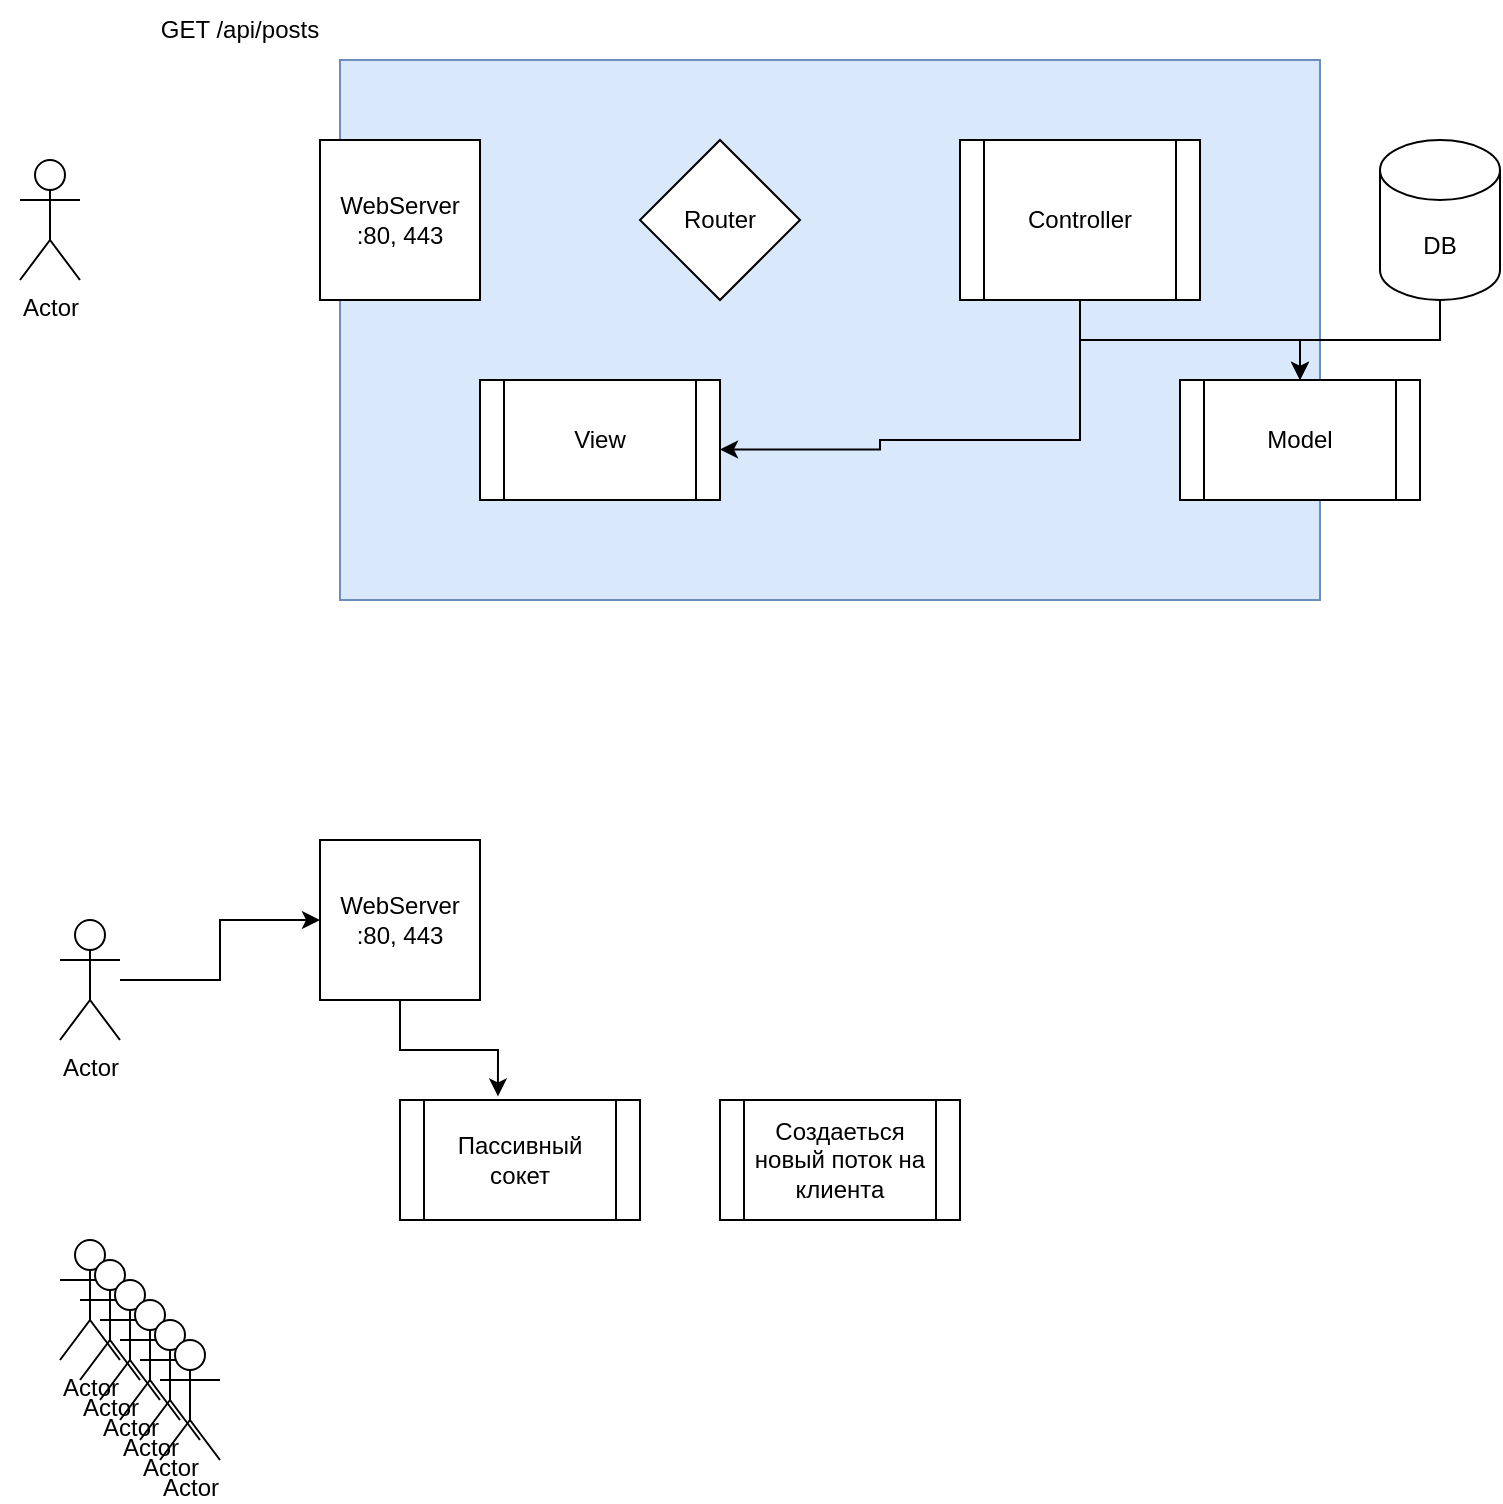 <mxfile version="23.1.5" type="device" pages="2">
  <diagram name="Сторінка-1" id="DOFDPzslyzHYLmJGZmvU">
    <mxGraphModel dx="1317" dy="996" grid="1" gridSize="10" guides="1" tooltips="1" connect="1" arrows="1" fold="1" page="1" pageScale="1" pageWidth="827" pageHeight="1169" math="0" shadow="0">
      <root>
        <mxCell id="0" />
        <mxCell id="1" parent="0" />
        <mxCell id="lm1g6_Pxg1BL7wAYzZy2-13" value="" style="rounded=0;whiteSpace=wrap;html=1;fillColor=#dae8fc;strokeColor=#6c8ebf;" parent="1" vertex="1">
          <mxGeometry x="210" y="240" width="490" height="270" as="geometry" />
        </mxCell>
        <mxCell id="lm1g6_Pxg1BL7wAYzZy2-1" value="Actor" style="shape=umlActor;verticalLabelPosition=bottom;verticalAlign=top;html=1;outlineConnect=0;" parent="1" vertex="1">
          <mxGeometry x="50" y="290" width="30" height="60" as="geometry" />
        </mxCell>
        <mxCell id="lm1g6_Pxg1BL7wAYzZy2-3" value="WebServer&lt;br&gt;:80, 443" style="whiteSpace=wrap;html=1;aspect=fixed;" parent="1" vertex="1">
          <mxGeometry x="200" y="280" width="80" height="80" as="geometry" />
        </mxCell>
        <mxCell id="lm1g6_Pxg1BL7wAYzZy2-4" value="Router" style="rhombus;whiteSpace=wrap;html=1;" parent="1" vertex="1">
          <mxGeometry x="360" y="280" width="80" height="80" as="geometry" />
        </mxCell>
        <mxCell id="lm1g6_Pxg1BL7wAYzZy2-5" value="GET /api/posts" style="text;html=1;align=center;verticalAlign=middle;whiteSpace=wrap;rounded=0;" parent="1" vertex="1">
          <mxGeometry x="40" y="210" width="240" height="30" as="geometry" />
        </mxCell>
        <mxCell id="lm1g6_Pxg1BL7wAYzZy2-9" style="edgeStyle=orthogonalEdgeStyle;rounded=0;orthogonalLoop=1;jettySize=auto;html=1;" parent="1" source="lm1g6_Pxg1BL7wAYzZy2-6" target="lm1g6_Pxg1BL7wAYzZy2-8" edge="1">
          <mxGeometry relative="1" as="geometry" />
        </mxCell>
        <mxCell id="lm1g6_Pxg1BL7wAYzZy2-6" value="Controller" style="shape=process;whiteSpace=wrap;html=1;backgroundOutline=1;" parent="1" vertex="1">
          <mxGeometry x="520" y="280" width="120" height="80" as="geometry" />
        </mxCell>
        <mxCell id="lm1g6_Pxg1BL7wAYzZy2-10" style="edgeStyle=orthogonalEdgeStyle;rounded=0;orthogonalLoop=1;jettySize=auto;html=1;" parent="1" source="lm1g6_Pxg1BL7wAYzZy2-7" target="lm1g6_Pxg1BL7wAYzZy2-8" edge="1">
          <mxGeometry relative="1" as="geometry" />
        </mxCell>
        <mxCell id="lm1g6_Pxg1BL7wAYzZy2-7" value="DB" style="shape=cylinder3;whiteSpace=wrap;html=1;boundedLbl=1;backgroundOutline=1;size=15;" parent="1" vertex="1">
          <mxGeometry x="730" y="280" width="60" height="80" as="geometry" />
        </mxCell>
        <mxCell id="lm1g6_Pxg1BL7wAYzZy2-8" value="Model" style="shape=process;whiteSpace=wrap;html=1;backgroundOutline=1;" parent="1" vertex="1">
          <mxGeometry x="630" y="400" width="120" height="60" as="geometry" />
        </mxCell>
        <mxCell id="lm1g6_Pxg1BL7wAYzZy2-11" value="View" style="shape=process;whiteSpace=wrap;html=1;backgroundOutline=1;" parent="1" vertex="1">
          <mxGeometry x="280" y="400" width="120" height="60" as="geometry" />
        </mxCell>
        <mxCell id="lm1g6_Pxg1BL7wAYzZy2-12" style="edgeStyle=orthogonalEdgeStyle;rounded=0;orthogonalLoop=1;jettySize=auto;html=1;entryX=1;entryY=0.579;entryDx=0;entryDy=0;entryPerimeter=0;" parent="1" source="lm1g6_Pxg1BL7wAYzZy2-6" target="lm1g6_Pxg1BL7wAYzZy2-11" edge="1">
          <mxGeometry relative="1" as="geometry">
            <Array as="points">
              <mxPoint x="580" y="430" />
              <mxPoint x="480" y="430" />
              <mxPoint x="480" y="435" />
            </Array>
          </mxGeometry>
        </mxCell>
        <mxCell id="lm1g6_Pxg1BL7wAYzZy2-16" style="edgeStyle=orthogonalEdgeStyle;rounded=0;orthogonalLoop=1;jettySize=auto;html=1;entryX=0;entryY=0.5;entryDx=0;entryDy=0;" parent="1" source="lm1g6_Pxg1BL7wAYzZy2-14" target="lm1g6_Pxg1BL7wAYzZy2-15" edge="1">
          <mxGeometry relative="1" as="geometry" />
        </mxCell>
        <mxCell id="lm1g6_Pxg1BL7wAYzZy2-14" value="Actor" style="shape=umlActor;verticalLabelPosition=bottom;verticalAlign=top;html=1;outlineConnect=0;" parent="1" vertex="1">
          <mxGeometry x="70" y="670" width="30" height="60" as="geometry" />
        </mxCell>
        <mxCell id="lm1g6_Pxg1BL7wAYzZy2-15" value="WebServer&lt;br&gt;:80, 443" style="whiteSpace=wrap;html=1;aspect=fixed;" parent="1" vertex="1">
          <mxGeometry x="200" y="630" width="80" height="80" as="geometry" />
        </mxCell>
        <mxCell id="lm1g6_Pxg1BL7wAYzZy2-17" value="Пассивный сокет" style="shape=process;whiteSpace=wrap;html=1;backgroundOutline=1;" parent="1" vertex="1">
          <mxGeometry x="240" y="760" width="120" height="60" as="geometry" />
        </mxCell>
        <mxCell id="lm1g6_Pxg1BL7wAYzZy2-18" style="edgeStyle=orthogonalEdgeStyle;rounded=0;orthogonalLoop=1;jettySize=auto;html=1;entryX=0.408;entryY=-0.03;entryDx=0;entryDy=0;entryPerimeter=0;" parent="1" source="lm1g6_Pxg1BL7wAYzZy2-15" target="lm1g6_Pxg1BL7wAYzZy2-17" edge="1">
          <mxGeometry relative="1" as="geometry" />
        </mxCell>
        <mxCell id="lm1g6_Pxg1BL7wAYzZy2-19" value="Создаеться новый поток на клиента" style="shape=process;whiteSpace=wrap;html=1;backgroundOutline=1;" parent="1" vertex="1">
          <mxGeometry x="400" y="760" width="120" height="60" as="geometry" />
        </mxCell>
        <mxCell id="lm1g6_Pxg1BL7wAYzZy2-20" value="Actor" style="shape=umlActor;verticalLabelPosition=bottom;verticalAlign=top;html=1;outlineConnect=0;" parent="1" vertex="1">
          <mxGeometry x="70" y="830" width="30" height="60" as="geometry" />
        </mxCell>
        <mxCell id="lm1g6_Pxg1BL7wAYzZy2-21" value="Actor" style="shape=umlActor;verticalLabelPosition=bottom;verticalAlign=top;html=1;outlineConnect=0;" parent="1" vertex="1">
          <mxGeometry x="80" y="840" width="30" height="60" as="geometry" />
        </mxCell>
        <mxCell id="lm1g6_Pxg1BL7wAYzZy2-22" value="Actor" style="shape=umlActor;verticalLabelPosition=bottom;verticalAlign=top;html=1;outlineConnect=0;" parent="1" vertex="1">
          <mxGeometry x="90" y="850" width="30" height="60" as="geometry" />
        </mxCell>
        <mxCell id="lm1g6_Pxg1BL7wAYzZy2-23" value="Actor" style="shape=umlActor;verticalLabelPosition=bottom;verticalAlign=top;html=1;outlineConnect=0;" parent="1" vertex="1">
          <mxGeometry x="100" y="860" width="30" height="60" as="geometry" />
        </mxCell>
        <mxCell id="lm1g6_Pxg1BL7wAYzZy2-24" value="Actor" style="shape=umlActor;verticalLabelPosition=bottom;verticalAlign=top;html=1;outlineConnect=0;" parent="1" vertex="1">
          <mxGeometry x="110" y="870" width="30" height="60" as="geometry" />
        </mxCell>
        <mxCell id="lm1g6_Pxg1BL7wAYzZy2-25" value="Actor" style="shape=umlActor;verticalLabelPosition=bottom;verticalAlign=top;html=1;outlineConnect=0;" parent="1" vertex="1">
          <mxGeometry x="120" y="880" width="30" height="60" as="geometry" />
        </mxCell>
      </root>
    </mxGraphModel>
  </diagram>
  <diagram id="_TKd14vAOwqeijr8ANsC" name="Сторінка-2">
    <mxGraphModel dx="1317" dy="996" grid="1" gridSize="10" guides="1" tooltips="1" connect="1" arrows="1" fold="1" page="1" pageScale="1" pageWidth="827" pageHeight="1169" math="0" shadow="0">
      <root>
        <mxCell id="0" />
        <mxCell id="1" parent="0" />
        <mxCell id="Fuae9CsgLBH2sdIu-w0U-11" value="" style="rounded=0;whiteSpace=wrap;html=1;fillColor=#e1d5e7;strokeColor=#9673a6;" vertex="1" parent="1">
          <mxGeometry x="370" y="30" width="270" height="610" as="geometry" />
        </mxCell>
        <mxCell id="Fuae9CsgLBH2sdIu-w0U-10" value="" style="shape=cylinder3;whiteSpace=wrap;html=1;boundedLbl=1;backgroundOutline=1;size=15;" vertex="1" parent="1">
          <mxGeometry x="750" y="50" width="360" height="440" as="geometry" />
        </mxCell>
        <mxCell id="Fuae9CsgLBH2sdIu-w0U-2" value="Работа с постами&lt;br&gt;/api/posts" style="shape=process;whiteSpace=wrap;html=1;backgroundOutline=1;" vertex="1" parent="1">
          <mxGeometry x="400" y="280" width="200" height="80" as="geometry" />
        </mxCell>
        <mxCell id="Fuae9CsgLBH2sdIu-w0U-3" value="Posts" style="ellipse;whiteSpace=wrap;html=1;aspect=fixed;" vertex="1" parent="1">
          <mxGeometry x="860" y="200" width="80" height="80" as="geometry" />
        </mxCell>
        <mxCell id="Fuae9CsgLBH2sdIu-w0U-4" value="Likes" style="ellipse;whiteSpace=wrap;html=1;aspect=fixed;" vertex="1" parent="1">
          <mxGeometry x="940" y="280" width="80" height="80" as="geometry" />
        </mxCell>
        <mxCell id="Fuae9CsgLBH2sdIu-w0U-5" value="Comments" style="ellipse;whiteSpace=wrap;html=1;aspect=fixed;" vertex="1" parent="1">
          <mxGeometry x="940" y="360" width="80" height="80" as="geometry" />
        </mxCell>
        <mxCell id="Fuae9CsgLBH2sdIu-w0U-6" value="Users" style="ellipse;whiteSpace=wrap;html=1;aspect=fixed;fillColor=#dae8fc;strokeColor=#6c8ebf;" vertex="1" parent="1">
          <mxGeometry x="860" y="120" width="80" height="80" as="geometry" />
        </mxCell>
        <mxCell id="Fuae9CsgLBH2sdIu-w0U-7" value="Работа с пользователями&lt;br&gt;/api/users" style="shape=process;whiteSpace=wrap;html=1;backgroundOutline=1;" vertex="1" parent="1">
          <mxGeometry x="405" y="50" width="200" height="80" as="geometry" />
        </mxCell>
        <mxCell id="Fuae9CsgLBH2sdIu-w0U-8" value="Работа с лайками&lt;br&gt;/api/likes" style="shape=process;whiteSpace=wrap;html=1;backgroundOutline=1;" vertex="1" parent="1">
          <mxGeometry x="400" y="400" width="200" height="80" as="geometry" />
        </mxCell>
        <mxCell id="Fuae9CsgLBH2sdIu-w0U-9" value="Работа с комментариями&lt;br&gt;/api/comments" style="shape=process;whiteSpace=wrap;html=1;backgroundOutline=1;" vertex="1" parent="1">
          <mxGeometry x="400" y="520" width="200" height="80" as="geometry" />
        </mxCell>
        <mxCell id="Fuae9CsgLBH2sdIu-w0U-12" value="Работа с профайлами&lt;br&gt;/api/profiles" style="shape=process;whiteSpace=wrap;html=1;backgroundOutline=1;" vertex="1" parent="1">
          <mxGeometry x="405" y="150" width="200" height="80" as="geometry" />
        </mxCell>
        <mxCell id="Fuae9CsgLBH2sdIu-w0U-14" value="nginx" style="rhombus;whiteSpace=wrap;html=1;" vertex="1" parent="1">
          <mxGeometry x="160" y="760" width="120" height="120" as="geometry" />
        </mxCell>
        <mxCell id="Fuae9CsgLBH2sdIu-w0U-15" value="api" style="shape=process;whiteSpace=wrap;html=1;backgroundOutline=1;" vertex="1" parent="1">
          <mxGeometry x="370" y="730" width="120" height="60" as="geometry" />
        </mxCell>
        <mxCell id="Fuae9CsgLBH2sdIu-w0U-16" style="edgeStyle=orthogonalEdgeStyle;rounded=0;orthogonalLoop=1;jettySize=auto;html=1;entryX=0.017;entryY=0.617;entryDx=0;entryDy=0;entryPerimeter=0;" edge="1" parent="1" source="Fuae9CsgLBH2sdIu-w0U-14" target="Fuae9CsgLBH2sdIu-w0U-15">
          <mxGeometry relative="1" as="geometry" />
        </mxCell>
      </root>
    </mxGraphModel>
  </diagram>
</mxfile>
